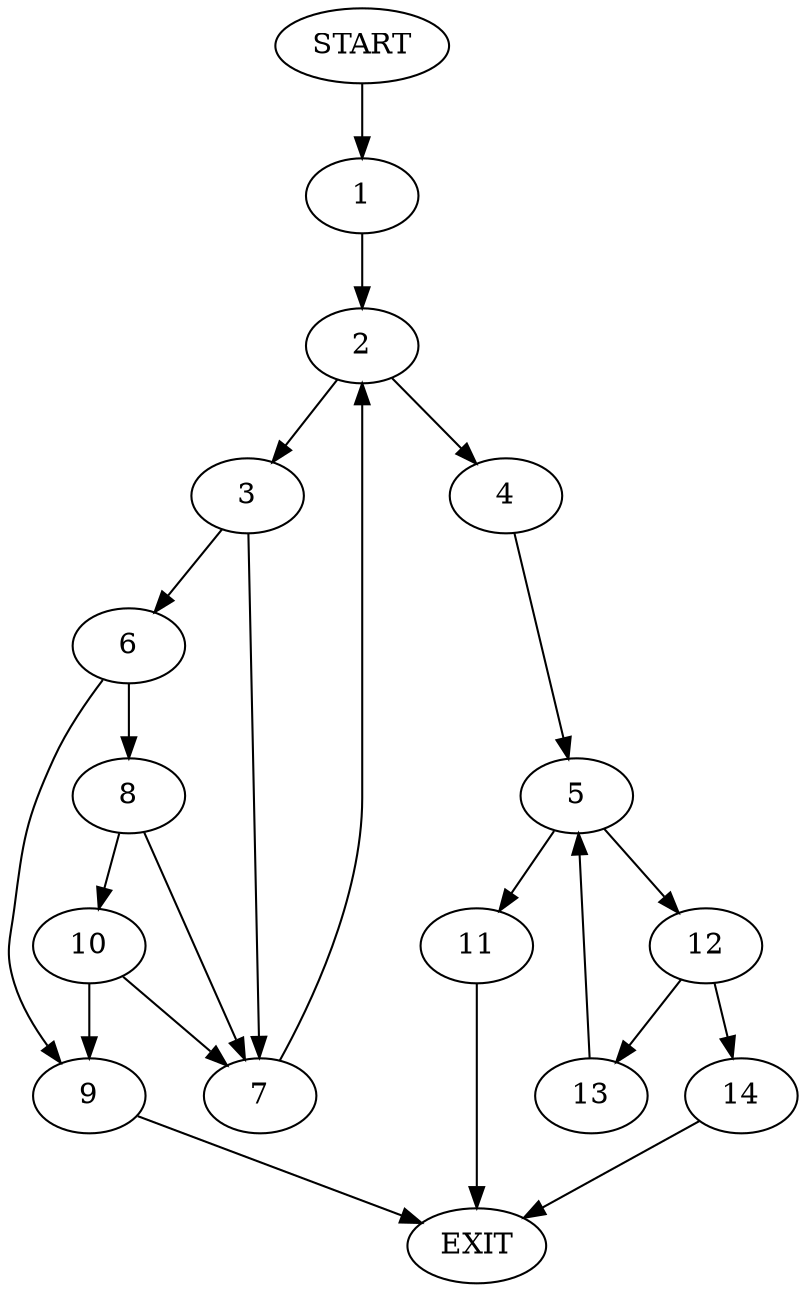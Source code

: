 digraph {
0 [label="START"]
15 [label="EXIT"]
0 -> 1
1 -> 2
2 -> 3
2 -> 4
4 -> 5
3 -> 6
3 -> 7
6 -> 8
6 -> 9
7 -> 2
9 -> 15
8 -> 10
8 -> 7
10 -> 9
10 -> 7
5 -> 11
5 -> 12
12 -> 13
12 -> 14
11 -> 15
13 -> 5
14 -> 15
}
